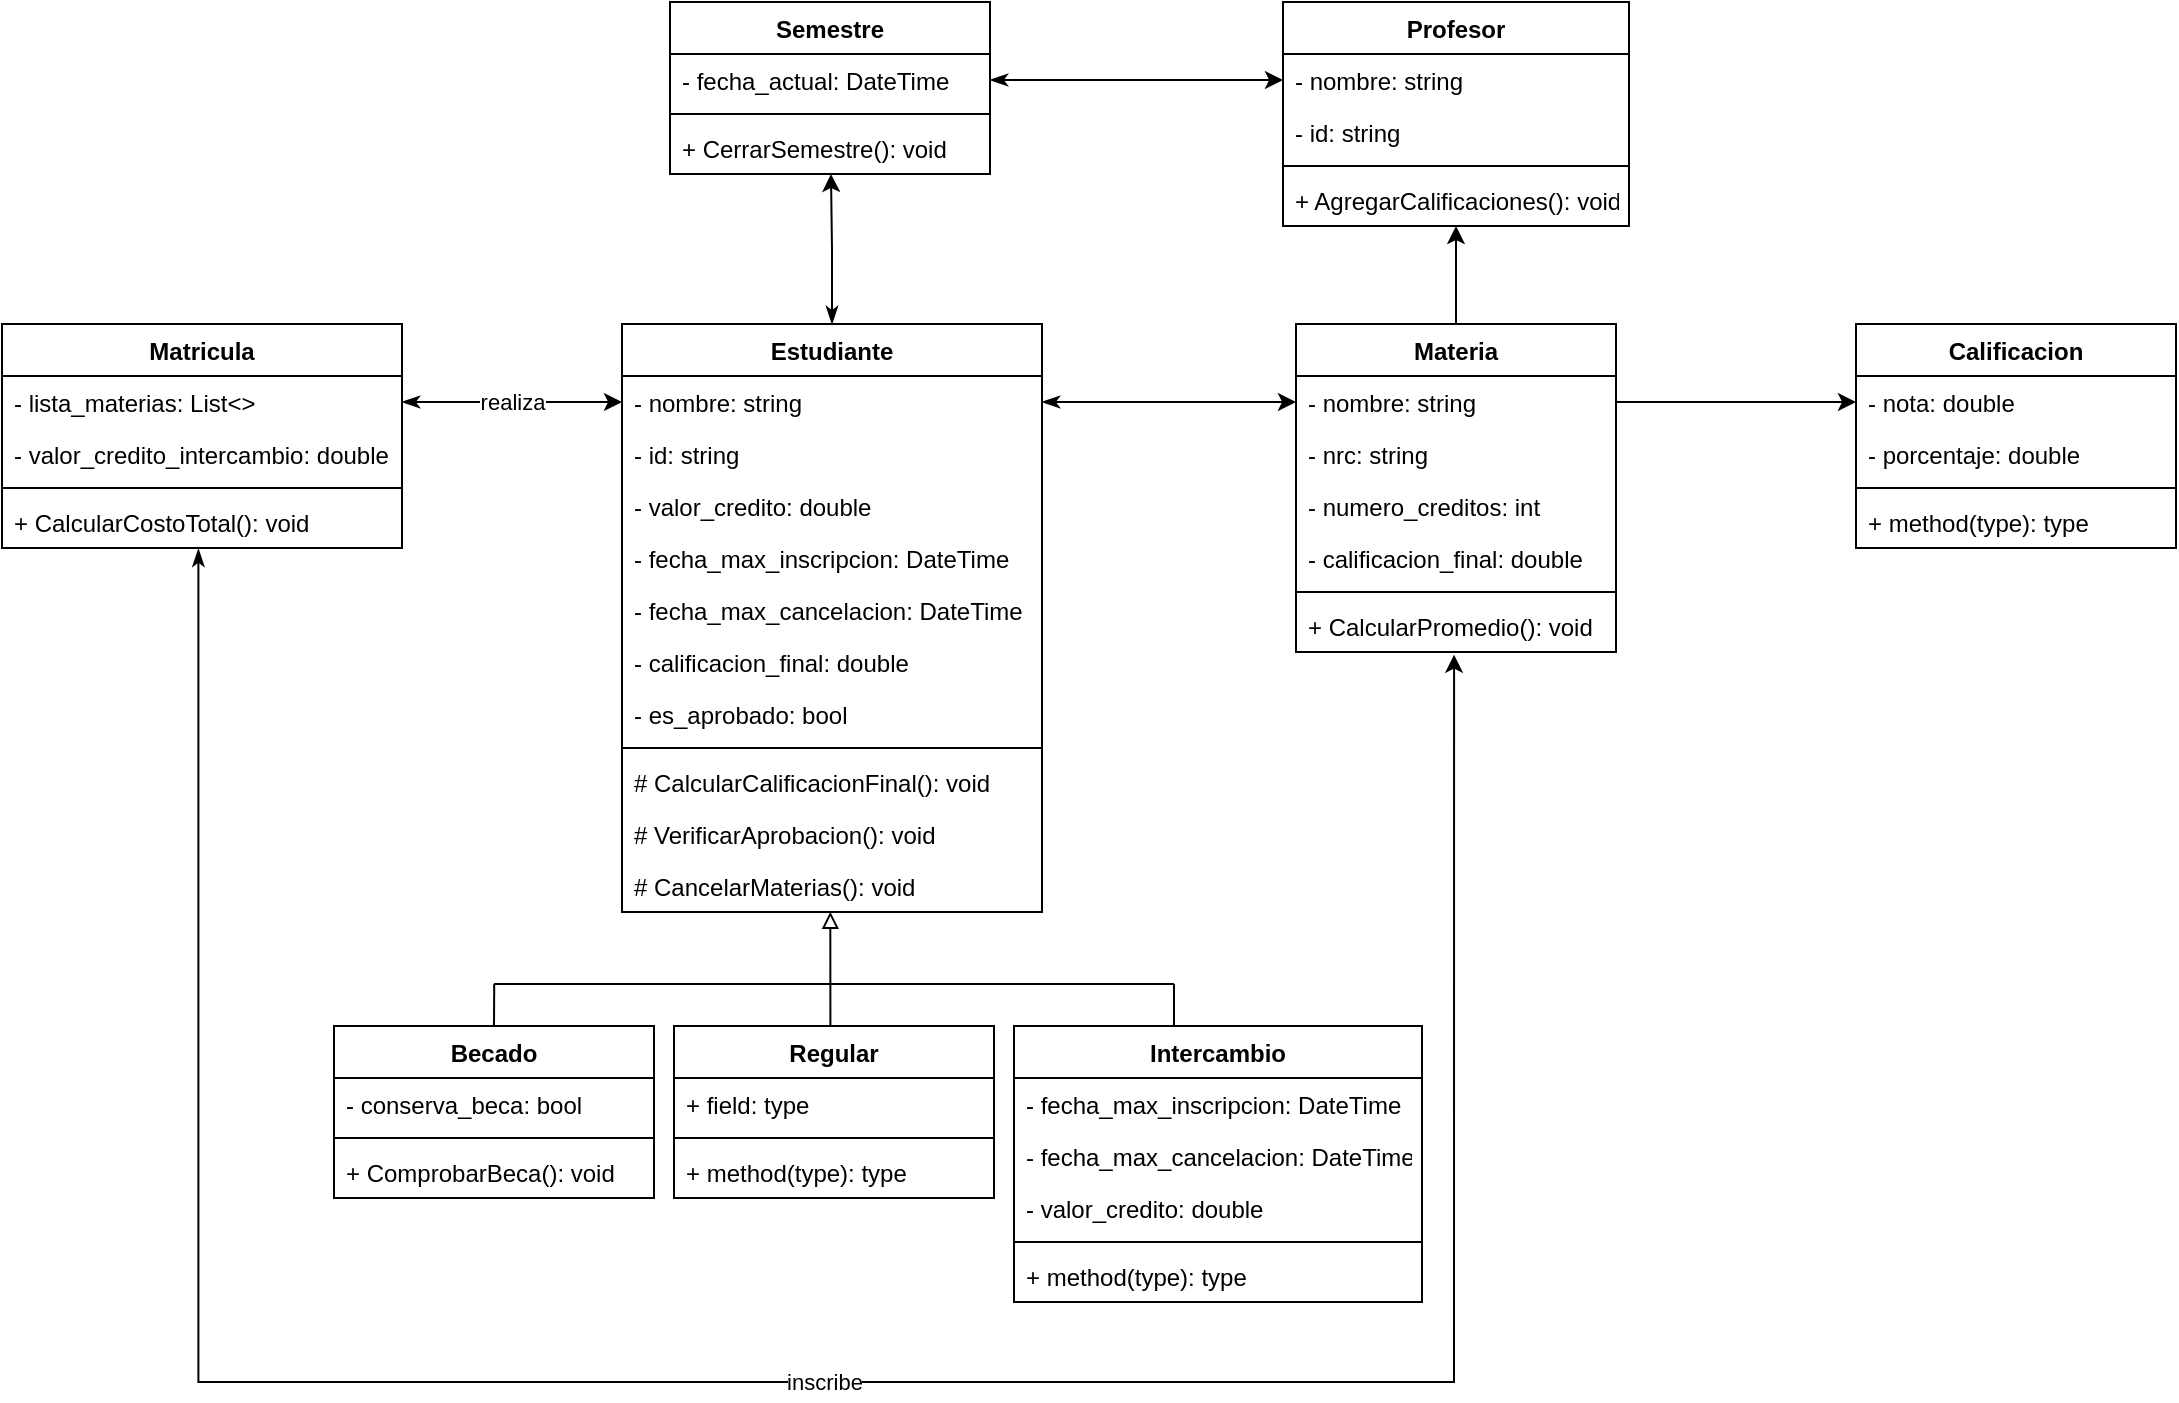 <mxfile version="17.2.4" type="device"><diagram id="y1QHAL7u7580Ve2rQZN5" name="UML"><mxGraphModel dx="2133" dy="1299" grid="1" gridSize="10" guides="1" tooltips="1" connect="1" arrows="1" fold="1" page="1" pageScale="1" pageWidth="1169" pageHeight="827" math="0" shadow="0"><root><mxCell id="0"/><mxCell id="1" parent="0"/><mxCell id="z-sURPcfUtv-F4Zc7fZd-16" style="edgeStyle=orthogonalEdgeStyle;rounded=0;orthogonalLoop=1;jettySize=auto;html=1;exitX=0.5;exitY=0;exitDx=0;exitDy=0;entryX=0.503;entryY=1;entryDx=0;entryDy=0;entryPerimeter=0;startArrow=classicThin;startFill=1;endArrow=classic;endFill=1;" edge="1" parent="1" source="FkyJuYODb5VOgrWXYFv7-1" target="FkyJuYODb5VOgrWXYFv7-20"><mxGeometry relative="1" as="geometry"/></mxCell><mxCell id="FkyJuYODb5VOgrWXYFv7-1" value="Estudiante" style="swimlane;fontStyle=1;align=center;verticalAlign=top;childLayout=stackLayout;horizontal=1;startSize=26;horizontalStack=0;resizeParent=1;resizeParentMax=0;resizeLast=0;collapsible=1;marginBottom=0;fillColor=none;" parent="1" vertex="1"><mxGeometry x="-800" y="-559" width="210" height="294" as="geometry"/></mxCell><mxCell id="FkyJuYODb5VOgrWXYFv7-2" value="- nombre: string" style="text;strokeColor=none;fillColor=none;align=left;verticalAlign=top;spacingLeft=4;spacingRight=4;overflow=hidden;rotatable=0;points=[[0,0.5],[1,0.5]];portConstraint=eastwest;" parent="FkyJuYODb5VOgrWXYFv7-1" vertex="1"><mxGeometry y="26" width="210" height="26" as="geometry"/></mxCell><mxCell id="z-sURPcfUtv-F4Zc7fZd-20" value="- id: string" style="text;strokeColor=none;fillColor=none;align=left;verticalAlign=top;spacingLeft=4;spacingRight=4;overflow=hidden;rotatable=0;points=[[0,0.5],[1,0.5]];portConstraint=eastwest;" vertex="1" parent="FkyJuYODb5VOgrWXYFv7-1"><mxGeometry y="52" width="210" height="26" as="geometry"/></mxCell><mxCell id="z-sURPcfUtv-F4Zc7fZd-34" value="- valor_credito: double" style="text;strokeColor=none;fillColor=none;align=left;verticalAlign=top;spacingLeft=4;spacingRight=4;overflow=hidden;rotatable=0;points=[[0,0.5],[1,0.5]];portConstraint=eastwest;" vertex="1" parent="FkyJuYODb5VOgrWXYFv7-1"><mxGeometry y="78" width="210" height="26" as="geometry"/></mxCell><mxCell id="z-sURPcfUtv-F4Zc7fZd-26" value="- fecha_max_inscripcion: DateTime" style="text;strokeColor=none;fillColor=none;align=left;verticalAlign=top;spacingLeft=4;spacingRight=4;overflow=hidden;rotatable=0;points=[[0,0.5],[1,0.5]];portConstraint=eastwest;" vertex="1" parent="FkyJuYODb5VOgrWXYFv7-1"><mxGeometry y="104" width="210" height="26" as="geometry"/></mxCell><mxCell id="z-sURPcfUtv-F4Zc7fZd-25" value="- fecha_max_cancelacion: DateTime" style="text;strokeColor=none;fillColor=none;align=left;verticalAlign=top;spacingLeft=4;spacingRight=4;overflow=hidden;rotatable=0;points=[[0,0.5],[1,0.5]];portConstraint=eastwest;" vertex="1" parent="FkyJuYODb5VOgrWXYFv7-1"><mxGeometry y="130" width="210" height="26" as="geometry"/></mxCell><mxCell id="z-sURPcfUtv-F4Zc7fZd-30" value="- calificacion_final: double" style="text;strokeColor=none;fillColor=none;align=left;verticalAlign=top;spacingLeft=4;spacingRight=4;overflow=hidden;rotatable=0;points=[[0,0.5],[1,0.5]];portConstraint=eastwest;" vertex="1" parent="FkyJuYODb5VOgrWXYFv7-1"><mxGeometry y="156" width="210" height="26" as="geometry"/></mxCell><mxCell id="z-sURPcfUtv-F4Zc7fZd-38" value="- es_aprobado: bool" style="text;strokeColor=none;fillColor=none;align=left;verticalAlign=top;spacingLeft=4;spacingRight=4;overflow=hidden;rotatable=0;points=[[0,0.5],[1,0.5]];portConstraint=eastwest;" vertex="1" parent="FkyJuYODb5VOgrWXYFv7-1"><mxGeometry y="182" width="210" height="26" as="geometry"/></mxCell><mxCell id="FkyJuYODb5VOgrWXYFv7-3" value="" style="line;strokeWidth=1;fillColor=none;align=left;verticalAlign=middle;spacingTop=-1;spacingLeft=3;spacingRight=3;rotatable=0;labelPosition=right;points=[];portConstraint=eastwest;" parent="FkyJuYODb5VOgrWXYFv7-1" vertex="1"><mxGeometry y="208" width="210" height="8" as="geometry"/></mxCell><mxCell id="FkyJuYODb5VOgrWXYFv7-4" value="# CalcularCalificacionFinal(): void" style="text;strokeColor=none;fillColor=none;align=left;verticalAlign=top;spacingLeft=4;spacingRight=4;overflow=hidden;rotatable=0;points=[[0,0.5],[1,0.5]];portConstraint=eastwest;" parent="FkyJuYODb5VOgrWXYFv7-1" vertex="1"><mxGeometry y="216" width="210" height="26" as="geometry"/></mxCell><mxCell id="z-sURPcfUtv-F4Zc7fZd-43" value="# VerificarAprobacion(): void" style="text;strokeColor=none;fillColor=none;align=left;verticalAlign=top;spacingLeft=4;spacingRight=4;overflow=hidden;rotatable=0;points=[[0,0.5],[1,0.5]];portConstraint=eastwest;" vertex="1" parent="FkyJuYODb5VOgrWXYFv7-1"><mxGeometry y="242" width="210" height="26" as="geometry"/></mxCell><mxCell id="z-sURPcfUtv-F4Zc7fZd-42" value="# CancelarMaterias(): void" style="text;strokeColor=none;fillColor=none;align=left;verticalAlign=top;spacingLeft=4;spacingRight=4;overflow=hidden;rotatable=0;points=[[0,0.5],[1,0.5]];portConstraint=eastwest;" vertex="1" parent="FkyJuYODb5VOgrWXYFv7-1"><mxGeometry y="268" width="210" height="26" as="geometry"/></mxCell><mxCell id="FkyJuYODb5VOgrWXYFv7-5" value="Calificacion" style="swimlane;fontStyle=1;align=center;verticalAlign=top;childLayout=stackLayout;horizontal=1;startSize=26;horizontalStack=0;resizeParent=1;resizeParentMax=0;resizeLast=0;collapsible=1;marginBottom=0;fillColor=none;" parent="1" vertex="1"><mxGeometry x="-183" y="-559" width="160" height="112" as="geometry"/></mxCell><mxCell id="FkyJuYODb5VOgrWXYFv7-6" value="- nota: double" style="text;strokeColor=none;fillColor=none;align=left;verticalAlign=top;spacingLeft=4;spacingRight=4;overflow=hidden;rotatable=0;points=[[0,0.5],[1,0.5]];portConstraint=eastwest;" parent="FkyJuYODb5VOgrWXYFv7-5" vertex="1"><mxGeometry y="26" width="160" height="26" as="geometry"/></mxCell><mxCell id="z-sURPcfUtv-F4Zc7fZd-32" value="- porcentaje: double" style="text;strokeColor=none;fillColor=none;align=left;verticalAlign=top;spacingLeft=4;spacingRight=4;overflow=hidden;rotatable=0;points=[[0,0.5],[1,0.5]];portConstraint=eastwest;" vertex="1" parent="FkyJuYODb5VOgrWXYFv7-5"><mxGeometry y="52" width="160" height="26" as="geometry"/></mxCell><mxCell id="FkyJuYODb5VOgrWXYFv7-7" value="" style="line;strokeWidth=1;fillColor=none;align=left;verticalAlign=middle;spacingTop=-1;spacingLeft=3;spacingRight=3;rotatable=0;labelPosition=right;points=[];portConstraint=eastwest;" parent="FkyJuYODb5VOgrWXYFv7-5" vertex="1"><mxGeometry y="78" width="160" height="8" as="geometry"/></mxCell><mxCell id="FkyJuYODb5VOgrWXYFv7-8" value="+ method(type): type" style="text;strokeColor=none;fillColor=none;align=left;verticalAlign=top;spacingLeft=4;spacingRight=4;overflow=hidden;rotatable=0;points=[[0,0.5],[1,0.5]];portConstraint=eastwest;" parent="FkyJuYODb5VOgrWXYFv7-5" vertex="1"><mxGeometry y="86" width="160" height="26" as="geometry"/></mxCell><mxCell id="z-sURPcfUtv-F4Zc7fZd-10" value="inscribe" style="edgeStyle=orthogonalEdgeStyle;rounded=0;orthogonalLoop=1;jettySize=auto;html=1;startArrow=classicThin;startFill=1;endArrow=classic;endFill=1;exitX=0.491;exitY=1.016;exitDx=0;exitDy=0;exitPerimeter=0;entryX=0.494;entryY=1.051;entryDx=0;entryDy=0;entryPerimeter=0;" edge="1" parent="1" source="FkyJuYODb5VOgrWXYFv7-12" target="FkyJuYODb5VOgrWXYFv7-16"><mxGeometry x="0.036" relative="1" as="geometry"><mxPoint x="-320" y="-370" as="targetPoint"/><Array as="points"><mxPoint x="-1012" y="-30"/><mxPoint x="-384" y="-30"/></Array><mxPoint as="offset"/></mxGeometry></mxCell><mxCell id="FkyJuYODb5VOgrWXYFv7-9" value="Matricula" style="swimlane;fontStyle=1;align=center;verticalAlign=top;childLayout=stackLayout;horizontal=1;startSize=26;horizontalStack=0;resizeParent=1;resizeParentMax=0;resizeLast=0;collapsible=1;marginBottom=0;fillColor=none;" parent="1" vertex="1"><mxGeometry x="-1110" y="-559" width="200" height="112" as="geometry"/></mxCell><mxCell id="FkyJuYODb5VOgrWXYFv7-10" value="- lista_materias: List&lt;&gt;" style="text;strokeColor=none;fillColor=none;align=left;verticalAlign=top;spacingLeft=4;spacingRight=4;overflow=hidden;rotatable=0;points=[[0,0.5],[1,0.5]];portConstraint=eastwest;" parent="FkyJuYODb5VOgrWXYFv7-9" vertex="1"><mxGeometry y="26" width="200" height="26" as="geometry"/></mxCell><mxCell id="z-sURPcfUtv-F4Zc7fZd-35" value="- valor_credito_intercambio: double" style="text;strokeColor=none;fillColor=none;align=left;verticalAlign=top;spacingLeft=4;spacingRight=4;overflow=hidden;rotatable=0;points=[[0,0.5],[1,0.5]];portConstraint=eastwest;" vertex="1" parent="FkyJuYODb5VOgrWXYFv7-9"><mxGeometry y="52" width="200" height="26" as="geometry"/></mxCell><mxCell id="FkyJuYODb5VOgrWXYFv7-11" value="" style="line;strokeWidth=1;fillColor=none;align=left;verticalAlign=middle;spacingTop=-1;spacingLeft=3;spacingRight=3;rotatable=0;labelPosition=right;points=[];portConstraint=eastwest;" parent="FkyJuYODb5VOgrWXYFv7-9" vertex="1"><mxGeometry y="78" width="200" height="8" as="geometry"/></mxCell><mxCell id="FkyJuYODb5VOgrWXYFv7-12" value="+ CalcularCostoTotal(): void" style="text;strokeColor=none;fillColor=none;align=left;verticalAlign=top;spacingLeft=4;spacingRight=4;overflow=hidden;rotatable=0;points=[[0,0.5],[1,0.5]];portConstraint=eastwest;" parent="FkyJuYODb5VOgrWXYFv7-9" vertex="1"><mxGeometry y="86" width="200" height="26" as="geometry"/></mxCell><mxCell id="z-sURPcfUtv-F4Zc7fZd-5" style="edgeStyle=orthogonalEdgeStyle;rounded=0;orthogonalLoop=1;jettySize=auto;html=1;exitX=0.5;exitY=0;exitDx=0;exitDy=0;entryX=0.5;entryY=1;entryDx=0;entryDy=0;" edge="1" parent="1" source="FkyJuYODb5VOgrWXYFv7-13" target="FkyJuYODb5VOgrWXYFv7-21"><mxGeometry relative="1" as="geometry"/></mxCell><mxCell id="FkyJuYODb5VOgrWXYFv7-13" value="Materia" style="swimlane;fontStyle=1;align=center;verticalAlign=top;childLayout=stackLayout;horizontal=1;startSize=26;horizontalStack=0;resizeParent=1;resizeParentMax=0;resizeLast=0;collapsible=1;marginBottom=0;fillColor=none;" parent="1" vertex="1"><mxGeometry x="-463" y="-559" width="160" height="164" as="geometry"/></mxCell><mxCell id="FkyJuYODb5VOgrWXYFv7-14" value="- nombre: string" style="text;strokeColor=none;fillColor=none;align=left;verticalAlign=top;spacingLeft=4;spacingRight=4;overflow=hidden;rotatable=0;points=[[0,0.5],[1,0.5]];portConstraint=eastwest;" parent="FkyJuYODb5VOgrWXYFv7-13" vertex="1"><mxGeometry y="26" width="160" height="26" as="geometry"/></mxCell><mxCell id="z-sURPcfUtv-F4Zc7fZd-21" value="- nrc: string" style="text;strokeColor=none;fillColor=none;align=left;verticalAlign=top;spacingLeft=4;spacingRight=4;overflow=hidden;rotatable=0;points=[[0,0.5],[1,0.5]];portConstraint=eastwest;" vertex="1" parent="FkyJuYODb5VOgrWXYFv7-13"><mxGeometry y="52" width="160" height="26" as="geometry"/></mxCell><mxCell id="z-sURPcfUtv-F4Zc7fZd-28" value="- numero_creditos: int" style="text;strokeColor=none;fillColor=none;align=left;verticalAlign=top;spacingLeft=4;spacingRight=4;overflow=hidden;rotatable=0;points=[[0,0.5],[1,0.5]];portConstraint=eastwest;" vertex="1" parent="FkyJuYODb5VOgrWXYFv7-13"><mxGeometry y="78" width="160" height="26" as="geometry"/></mxCell><mxCell id="z-sURPcfUtv-F4Zc7fZd-31" value="- calificacion_final: double" style="text;strokeColor=none;fillColor=none;align=left;verticalAlign=top;spacingLeft=4;spacingRight=4;overflow=hidden;rotatable=0;points=[[0,0.5],[1,0.5]];portConstraint=eastwest;" vertex="1" parent="FkyJuYODb5VOgrWXYFv7-13"><mxGeometry y="104" width="160" height="26" as="geometry"/></mxCell><mxCell id="FkyJuYODb5VOgrWXYFv7-15" value="" style="line;strokeWidth=1;fillColor=none;align=left;verticalAlign=middle;spacingTop=-1;spacingLeft=3;spacingRight=3;rotatable=0;labelPosition=right;points=[];portConstraint=eastwest;" parent="FkyJuYODb5VOgrWXYFv7-13" vertex="1"><mxGeometry y="130" width="160" height="8" as="geometry"/></mxCell><mxCell id="FkyJuYODb5VOgrWXYFv7-16" value="+ CalcularPromedio(): void" style="text;strokeColor=none;fillColor=none;align=left;verticalAlign=top;spacingLeft=4;spacingRight=4;overflow=hidden;rotatable=0;points=[[0,0.5],[1,0.5]];portConstraint=eastwest;" parent="FkyJuYODb5VOgrWXYFv7-13" vertex="1"><mxGeometry y="138" width="160" height="26" as="geometry"/></mxCell><mxCell id="FkyJuYODb5VOgrWXYFv7-17" value="Semestre" style="swimlane;fontStyle=1;align=center;verticalAlign=top;childLayout=stackLayout;horizontal=1;startSize=26;horizontalStack=0;resizeParent=1;resizeParentMax=0;resizeLast=0;collapsible=1;marginBottom=0;fillColor=none;" parent="1" vertex="1"><mxGeometry x="-776" y="-720" width="160" height="86" as="geometry"/></mxCell><mxCell id="FkyJuYODb5VOgrWXYFv7-18" value="- fecha_actual: DateTime" style="text;strokeColor=none;fillColor=none;align=left;verticalAlign=top;spacingLeft=4;spacingRight=4;overflow=hidden;rotatable=0;points=[[0,0.5],[1,0.5]];portConstraint=eastwest;" parent="FkyJuYODb5VOgrWXYFv7-17" vertex="1"><mxGeometry y="26" width="160" height="26" as="geometry"/></mxCell><mxCell id="FkyJuYODb5VOgrWXYFv7-19" value="" style="line;strokeWidth=1;fillColor=none;align=left;verticalAlign=middle;spacingTop=-1;spacingLeft=3;spacingRight=3;rotatable=0;labelPosition=right;points=[];portConstraint=eastwest;" parent="FkyJuYODb5VOgrWXYFv7-17" vertex="1"><mxGeometry y="52" width="160" height="8" as="geometry"/></mxCell><mxCell id="FkyJuYODb5VOgrWXYFv7-20" value="+ CerrarSemestre(): void" style="text;strokeColor=none;fillColor=none;align=left;verticalAlign=top;spacingLeft=4;spacingRight=4;overflow=hidden;rotatable=0;points=[[0,0.5],[1,0.5]];portConstraint=eastwest;" parent="FkyJuYODb5VOgrWXYFv7-17" vertex="1"><mxGeometry y="60" width="160" height="26" as="geometry"/></mxCell><mxCell id="FkyJuYODb5VOgrWXYFv7-21" value="Profesor" style="swimlane;fontStyle=1;align=center;verticalAlign=top;childLayout=stackLayout;horizontal=1;startSize=26;horizontalStack=0;resizeParent=1;resizeParentMax=0;resizeLast=0;collapsible=1;marginBottom=0;fillColor=none;" parent="1" vertex="1"><mxGeometry x="-469.5" y="-720" width="173" height="112" as="geometry"/></mxCell><mxCell id="FkyJuYODb5VOgrWXYFv7-22" value="- nombre: string" style="text;strokeColor=none;fillColor=none;align=left;verticalAlign=top;spacingLeft=4;spacingRight=4;overflow=hidden;rotatable=0;points=[[0,0.5],[1,0.5]];portConstraint=eastwest;" parent="FkyJuYODb5VOgrWXYFv7-21" vertex="1"><mxGeometry y="26" width="173" height="26" as="geometry"/></mxCell><mxCell id="z-sURPcfUtv-F4Zc7fZd-22" value="- id: string" style="text;strokeColor=none;fillColor=none;align=left;verticalAlign=top;spacingLeft=4;spacingRight=4;overflow=hidden;rotatable=0;points=[[0,0.5],[1,0.5]];portConstraint=eastwest;" vertex="1" parent="FkyJuYODb5VOgrWXYFv7-21"><mxGeometry y="52" width="173" height="26" as="geometry"/></mxCell><mxCell id="FkyJuYODb5VOgrWXYFv7-23" value="" style="line;strokeWidth=1;fillColor=none;align=left;verticalAlign=middle;spacingTop=-1;spacingLeft=3;spacingRight=3;rotatable=0;labelPosition=right;points=[];portConstraint=eastwest;" parent="FkyJuYODb5VOgrWXYFv7-21" vertex="1"><mxGeometry y="78" width="173" height="8" as="geometry"/></mxCell><mxCell id="FkyJuYODb5VOgrWXYFv7-24" value="+ AgregarCalificaciones(): void" style="text;strokeColor=none;fillColor=none;align=left;verticalAlign=top;spacingLeft=4;spacingRight=4;overflow=hidden;rotatable=0;points=[[0,0.5],[1,0.5]];portConstraint=eastwest;" parent="FkyJuYODb5VOgrWXYFv7-21" vertex="1"><mxGeometry y="86" width="173" height="26" as="geometry"/></mxCell><mxCell id="FkyJuYODb5VOgrWXYFv7-25" value="Becado" style="swimlane;fontStyle=1;align=center;verticalAlign=top;childLayout=stackLayout;horizontal=1;startSize=26;horizontalStack=0;resizeParent=1;resizeParentMax=0;resizeLast=0;collapsible=1;marginBottom=0;fillColor=none;" parent="1" vertex="1"><mxGeometry x="-944" y="-208" width="160" height="86" as="geometry"/></mxCell><mxCell id="FkyJuYODb5VOgrWXYFv7-26" value="- conserva_beca: bool" style="text;strokeColor=none;fillColor=none;align=left;verticalAlign=top;spacingLeft=4;spacingRight=4;overflow=hidden;rotatable=0;points=[[0,0.5],[1,0.5]];portConstraint=eastwest;" parent="FkyJuYODb5VOgrWXYFv7-25" vertex="1"><mxGeometry y="26" width="160" height="26" as="geometry"/></mxCell><mxCell id="FkyJuYODb5VOgrWXYFv7-27" value="" style="line;strokeWidth=1;fillColor=none;align=left;verticalAlign=middle;spacingTop=-1;spacingLeft=3;spacingRight=3;rotatable=0;labelPosition=right;points=[];portConstraint=eastwest;" parent="FkyJuYODb5VOgrWXYFv7-25" vertex="1"><mxGeometry y="52" width="160" height="8" as="geometry"/></mxCell><mxCell id="FkyJuYODb5VOgrWXYFv7-28" value="+ ComprobarBeca(): void" style="text;strokeColor=none;fillColor=none;align=left;verticalAlign=top;spacingLeft=4;spacingRight=4;overflow=hidden;rotatable=0;points=[[0,0.5],[1,0.5]];portConstraint=eastwest;" parent="FkyJuYODb5VOgrWXYFv7-25" vertex="1"><mxGeometry y="60" width="160" height="26" as="geometry"/></mxCell><mxCell id="FkyJuYODb5VOgrWXYFv7-38" style="edgeStyle=orthogonalEdgeStyle;rounded=0;orthogonalLoop=1;jettySize=auto;html=1;exitX=0.5;exitY=0;exitDx=0;exitDy=0;entryX=0.496;entryY=0.994;entryDx=0;entryDy=0;endArrow=block;endFill=0;strokeWidth=1;entryPerimeter=0;" parent="1" target="z-sURPcfUtv-F4Zc7fZd-42" edge="1"><mxGeometry relative="1" as="geometry"><mxPoint x="-694" y="-208.0" as="sourcePoint"/><mxPoint x="-695" y="-250" as="targetPoint"/><Array as="points"><mxPoint x="-696" y="-208"/></Array></mxGeometry></mxCell><mxCell id="FkyJuYODb5VOgrWXYFv7-29" value="Regular" style="swimlane;fontStyle=1;align=center;verticalAlign=top;childLayout=stackLayout;horizontal=1;startSize=26;horizontalStack=0;resizeParent=1;resizeParentMax=0;resizeLast=0;collapsible=1;marginBottom=0;fillColor=none;" parent="1" vertex="1"><mxGeometry x="-774" y="-208" width="160" height="86" as="geometry"/></mxCell><mxCell id="FkyJuYODb5VOgrWXYFv7-30" value="+ field: type" style="text;strokeColor=none;fillColor=none;align=left;verticalAlign=top;spacingLeft=4;spacingRight=4;overflow=hidden;rotatable=0;points=[[0,0.5],[1,0.5]];portConstraint=eastwest;" parent="FkyJuYODb5VOgrWXYFv7-29" vertex="1"><mxGeometry y="26" width="160" height="26" as="geometry"/></mxCell><mxCell id="FkyJuYODb5VOgrWXYFv7-31" value="" style="line;strokeWidth=1;fillColor=none;align=left;verticalAlign=middle;spacingTop=-1;spacingLeft=3;spacingRight=3;rotatable=0;labelPosition=right;points=[];portConstraint=eastwest;" parent="FkyJuYODb5VOgrWXYFv7-29" vertex="1"><mxGeometry y="52" width="160" height="8" as="geometry"/></mxCell><mxCell id="FkyJuYODb5VOgrWXYFv7-32" value="+ method(type): type" style="text;strokeColor=none;fillColor=none;align=left;verticalAlign=top;spacingLeft=4;spacingRight=4;overflow=hidden;rotatable=0;points=[[0,0.5],[1,0.5]];portConstraint=eastwest;" parent="FkyJuYODb5VOgrWXYFv7-29" vertex="1"><mxGeometry y="60" width="160" height="26" as="geometry"/></mxCell><mxCell id="FkyJuYODb5VOgrWXYFv7-33" value="Intercambio" style="swimlane;fontStyle=1;align=center;verticalAlign=top;childLayout=stackLayout;horizontal=1;startSize=26;horizontalStack=0;resizeParent=1;resizeParentMax=0;resizeLast=0;collapsible=1;marginBottom=0;fillColor=none;" parent="1" vertex="1"><mxGeometry x="-604" y="-208" width="204" height="138" as="geometry"/></mxCell><mxCell id="z-sURPcfUtv-F4Zc7fZd-41" value="- fecha_max_inscripcion: DateTime" style="text;strokeColor=none;fillColor=none;align=left;verticalAlign=top;spacingLeft=4;spacingRight=4;overflow=hidden;rotatable=0;points=[[0,0.5],[1,0.5]];portConstraint=eastwest;" vertex="1" parent="FkyJuYODb5VOgrWXYFv7-33"><mxGeometry y="26" width="204" height="26" as="geometry"/></mxCell><mxCell id="z-sURPcfUtv-F4Zc7fZd-40" value="- fecha_max_cancelacion: DateTime" style="text;strokeColor=none;fillColor=none;align=left;verticalAlign=top;spacingLeft=4;spacingRight=4;overflow=hidden;rotatable=0;points=[[0,0.5],[1,0.5]];portConstraint=eastwest;" vertex="1" parent="FkyJuYODb5VOgrWXYFv7-33"><mxGeometry y="52" width="204" height="26" as="geometry"/></mxCell><mxCell id="z-sURPcfUtv-F4Zc7fZd-39" value="- valor_credito: double" style="text;strokeColor=none;fillColor=none;align=left;verticalAlign=top;spacingLeft=4;spacingRight=4;overflow=hidden;rotatable=0;points=[[0,0.5],[1,0.5]];portConstraint=eastwest;" vertex="1" parent="FkyJuYODb5VOgrWXYFv7-33"><mxGeometry y="78" width="204" height="26" as="geometry"/></mxCell><mxCell id="FkyJuYODb5VOgrWXYFv7-35" value="" style="line;strokeWidth=1;fillColor=none;align=left;verticalAlign=middle;spacingTop=-1;spacingLeft=3;spacingRight=3;rotatable=0;labelPosition=right;points=[];portConstraint=eastwest;" parent="FkyJuYODb5VOgrWXYFv7-33" vertex="1"><mxGeometry y="104" width="204" height="8" as="geometry"/></mxCell><mxCell id="FkyJuYODb5VOgrWXYFv7-36" value="+ method(type): type" style="text;strokeColor=none;fillColor=none;align=left;verticalAlign=top;spacingLeft=4;spacingRight=4;overflow=hidden;rotatable=0;points=[[0,0.5],[1,0.5]];portConstraint=eastwest;" parent="FkyJuYODb5VOgrWXYFv7-33" vertex="1"><mxGeometry y="112" width="204" height="26" as="geometry"/></mxCell><mxCell id="FkyJuYODb5VOgrWXYFv7-43" value="" style="group" parent="1" vertex="1" connectable="0"><mxGeometry x="-694" y="-229" width="170" as="geometry"/></mxCell><mxCell id="FkyJuYODb5VOgrWXYFv7-42" style="edgeStyle=orthogonalEdgeStyle;rounded=0;orthogonalLoop=1;jettySize=auto;html=1;exitX=0.5;exitY=0;exitDx=0;exitDy=0;endArrow=none;endFill=0;" parent="FkyJuYODb5VOgrWXYFv7-43" source="FkyJuYODb5VOgrWXYFv7-33" edge="1"><mxGeometry relative="1" as="geometry"><mxPoint x="170" as="targetPoint"/></mxGeometry></mxCell><mxCell id="FkyJuYODb5VOgrWXYFv7-41" value="" style="endArrow=none;html=1;rounded=0;" parent="FkyJuYODb5VOgrWXYFv7-43" edge="1"><mxGeometry width="50" height="50" relative="1" as="geometry"><mxPoint as="sourcePoint"/><mxPoint x="170" as="targetPoint"/></mxGeometry></mxCell><mxCell id="FkyJuYODb5VOgrWXYFv7-50" value="" style="group" parent="1" vertex="1" connectable="0"><mxGeometry x="-864" y="-229" width="170" as="geometry"/></mxCell><mxCell id="FkyJuYODb5VOgrWXYFv7-49" style="edgeStyle=orthogonalEdgeStyle;rounded=0;orthogonalLoop=1;jettySize=auto;html=1;exitX=0.5;exitY=0;exitDx=0;exitDy=0;endArrow=none;endFill=0;strokeWidth=1;" parent="FkyJuYODb5VOgrWXYFv7-50" source="FkyJuYODb5VOgrWXYFv7-25" edge="1"><mxGeometry relative="1" as="geometry"><mxPoint x="0.111" as="targetPoint"/></mxGeometry></mxCell><mxCell id="FkyJuYODb5VOgrWXYFv7-44" value="" style="group" parent="FkyJuYODb5VOgrWXYFv7-50" vertex="1" connectable="0"><mxGeometry width="170" as="geometry"/></mxCell><mxCell id="FkyJuYODb5VOgrWXYFv7-45" style="edgeStyle=orthogonalEdgeStyle;rounded=0;orthogonalLoop=1;jettySize=auto;html=1;exitX=0.5;exitY=0;exitDx=0;exitDy=0;endArrow=none;endFill=0;" parent="FkyJuYODb5VOgrWXYFv7-44" edge="1"><mxGeometry relative="1" as="geometry"><mxPoint x="170" as="targetPoint"/></mxGeometry></mxCell><mxCell id="FkyJuYODb5VOgrWXYFv7-46" value="" style="endArrow=none;html=1;rounded=0;" parent="FkyJuYODb5VOgrWXYFv7-44" edge="1"><mxGeometry width="50" height="50" relative="1" as="geometry"><mxPoint as="sourcePoint"/><mxPoint x="170" as="targetPoint"/></mxGeometry></mxCell><mxCell id="z-sURPcfUtv-F4Zc7fZd-3" style="edgeStyle=orthogonalEdgeStyle;rounded=0;orthogonalLoop=1;jettySize=auto;html=1;exitX=1;exitY=0.5;exitDx=0;exitDy=0;entryX=0;entryY=0.5;entryDx=0;entryDy=0;" edge="1" parent="1" source="FkyJuYODb5VOgrWXYFv7-14" target="FkyJuYODb5VOgrWXYFv7-6"><mxGeometry relative="1" as="geometry"/></mxCell><mxCell id="z-sURPcfUtv-F4Zc7fZd-7" value="realiza" style="edgeStyle=orthogonalEdgeStyle;rounded=0;orthogonalLoop=1;jettySize=auto;html=1;exitX=1;exitY=0.5;exitDx=0;exitDy=0;entryX=0;entryY=0.5;entryDx=0;entryDy=0;startArrow=classicThin;startFill=1;endArrow=classic;endFill=1;" edge="1" parent="1" source="FkyJuYODb5VOgrWXYFv7-10" target="FkyJuYODb5VOgrWXYFv7-2"><mxGeometry relative="1" as="geometry"><Array as="points"><mxPoint x="-810" y="-520"/><mxPoint x="-810" y="-520"/></Array></mxGeometry></mxCell><mxCell id="z-sURPcfUtv-F4Zc7fZd-9" style="edgeStyle=orthogonalEdgeStyle;rounded=0;orthogonalLoop=1;jettySize=auto;html=1;exitX=1;exitY=0.5;exitDx=0;exitDy=0;entryX=0;entryY=0.5;entryDx=0;entryDy=0;startArrow=classicThin;startFill=1;endArrow=classic;endFill=1;" edge="1" parent="1" source="FkyJuYODb5VOgrWXYFv7-18" target="FkyJuYODb5VOgrWXYFv7-22"><mxGeometry relative="1" as="geometry"/></mxCell><mxCell id="z-sURPcfUtv-F4Zc7fZd-17" style="edgeStyle=orthogonalEdgeStyle;rounded=0;orthogonalLoop=1;jettySize=auto;html=1;exitX=1;exitY=0.5;exitDx=0;exitDy=0;startArrow=classicThin;startFill=1;endArrow=classic;endFill=1;entryX=0;entryY=0.5;entryDx=0;entryDy=0;" edge="1" parent="1" source="FkyJuYODb5VOgrWXYFv7-2" target="FkyJuYODb5VOgrWXYFv7-14"><mxGeometry relative="1" as="geometry"><mxPoint x="-590" y="-520.316" as="targetPoint"/></mxGeometry></mxCell></root></mxGraphModel></diagram></mxfile>